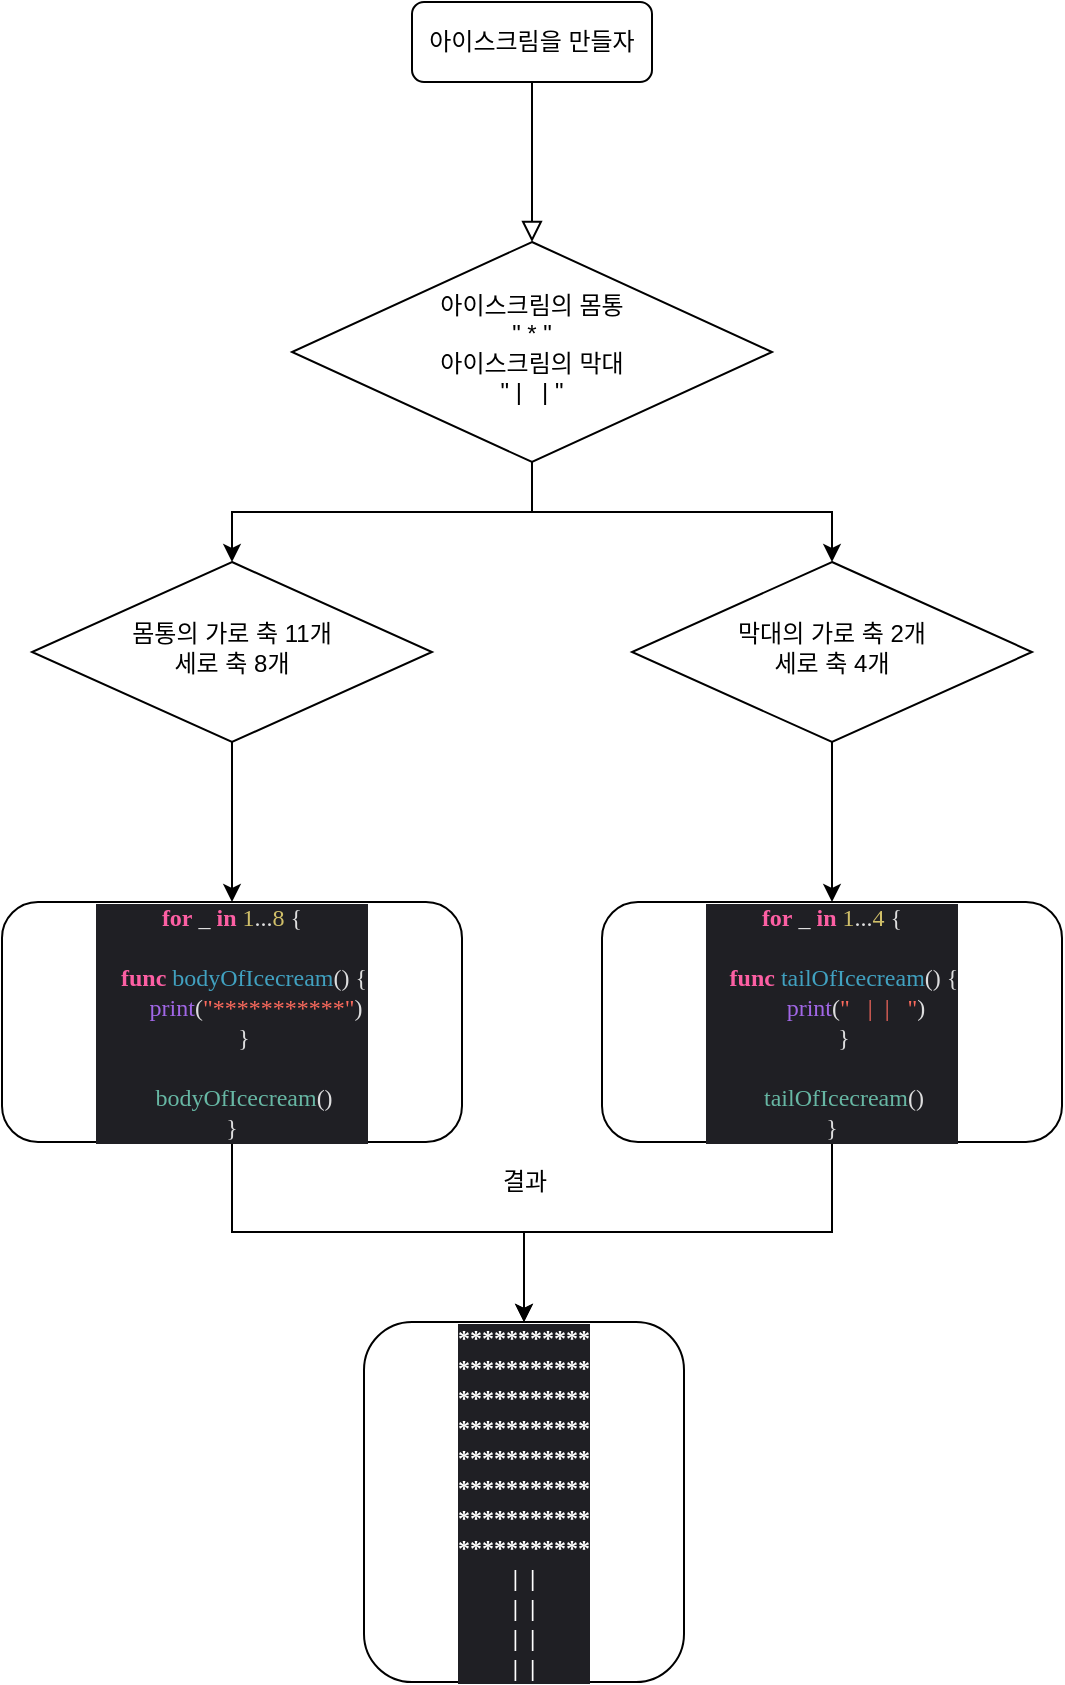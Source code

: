 <mxfile version="16.5.1" type="device"><diagram id="C5RBs43oDa-KdzZeNtuy" name="Page-1"><mxGraphModel dx="1106" dy="876" grid="1" gridSize="10" guides="1" tooltips="1" connect="1" arrows="1" fold="1" page="1" pageScale="1" pageWidth="827" pageHeight="1169" math="0" shadow="0"><root><mxCell id="WIyWlLk6GJQsqaUBKTNV-0"/><mxCell id="WIyWlLk6GJQsqaUBKTNV-1" parent="WIyWlLk6GJQsqaUBKTNV-0"/><mxCell id="WIyWlLk6GJQsqaUBKTNV-2" value="" style="rounded=0;html=1;jettySize=auto;orthogonalLoop=1;fontSize=11;endArrow=block;endFill=0;endSize=8;strokeWidth=1;shadow=0;labelBackgroundColor=none;edgeStyle=orthogonalEdgeStyle;" parent="WIyWlLk6GJQsqaUBKTNV-1" source="WIyWlLk6GJQsqaUBKTNV-3" target="WIyWlLk6GJQsqaUBKTNV-6" edge="1"><mxGeometry relative="1" as="geometry"/></mxCell><mxCell id="WIyWlLk6GJQsqaUBKTNV-3" value="아이스크림을 만들자" style="rounded=1;whiteSpace=wrap;html=1;fontSize=12;glass=0;strokeWidth=1;shadow=0;" parent="WIyWlLk6GJQsqaUBKTNV-1" vertex="1"><mxGeometry x="354" y="40" width="120" height="40" as="geometry"/></mxCell><mxCell id="avggp1iT18UD1wwY4Oex-12" style="edgeStyle=orthogonalEdgeStyle;rounded=0;orthogonalLoop=1;jettySize=auto;html=1;entryX=0.5;entryY=0;entryDx=0;entryDy=0;" edge="1" parent="WIyWlLk6GJQsqaUBKTNV-1" source="WIyWlLk6GJQsqaUBKTNV-6" target="WIyWlLk6GJQsqaUBKTNV-10"><mxGeometry relative="1" as="geometry"/></mxCell><mxCell id="avggp1iT18UD1wwY4Oex-13" style="edgeStyle=orthogonalEdgeStyle;rounded=0;orthogonalLoop=1;jettySize=auto;html=1;entryX=0.5;entryY=0;entryDx=0;entryDy=0;" edge="1" parent="WIyWlLk6GJQsqaUBKTNV-1" source="WIyWlLk6GJQsqaUBKTNV-6" target="avggp1iT18UD1wwY4Oex-0"><mxGeometry relative="1" as="geometry"/></mxCell><mxCell id="WIyWlLk6GJQsqaUBKTNV-6" value="아이스크림의 몸통 &lt;br&gt;&quot; * &quot;&lt;br&gt;아이스크림의 막대&lt;br&gt;&quot; |&amp;nbsp; &amp;nbsp;| &quot;" style="rhombus;whiteSpace=wrap;html=1;shadow=0;fontFamily=Helvetica;fontSize=12;align=center;strokeWidth=1;spacing=6;spacingTop=-4;" parent="WIyWlLk6GJQsqaUBKTNV-1" vertex="1"><mxGeometry x="294" y="160" width="240" height="110" as="geometry"/></mxCell><mxCell id="avggp1iT18UD1wwY4Oex-11" value="" style="edgeStyle=orthogonalEdgeStyle;rounded=0;orthogonalLoop=1;jettySize=auto;html=1;" edge="1" parent="WIyWlLk6GJQsqaUBKTNV-1" source="WIyWlLk6GJQsqaUBKTNV-10" target="WIyWlLk6GJQsqaUBKTNV-11"><mxGeometry relative="1" as="geometry"/></mxCell><mxCell id="WIyWlLk6GJQsqaUBKTNV-10" value="몸통의 가로 축 11개&lt;br&gt;세로 축 8개" style="rhombus;whiteSpace=wrap;html=1;shadow=0;fontFamily=Helvetica;fontSize=12;align=center;strokeWidth=1;spacing=6;spacingTop=-4;" parent="WIyWlLk6GJQsqaUBKTNV-1" vertex="1"><mxGeometry x="164" y="320" width="200" height="90" as="geometry"/></mxCell><mxCell id="avggp1iT18UD1wwY4Oex-15" value="" style="edgeStyle=orthogonalEdgeStyle;rounded=0;orthogonalLoop=1;jettySize=auto;html=1;" edge="1" parent="WIyWlLk6GJQsqaUBKTNV-1" source="WIyWlLk6GJQsqaUBKTNV-11" target="avggp1iT18UD1wwY4Oex-14"><mxGeometry relative="1" as="geometry"/></mxCell><mxCell id="WIyWlLk6GJQsqaUBKTNV-11" value="&lt;p class=&quot;p1&quot; style=&quot;margin: 0px ; font-stretch: normal ; line-height: normal ; font-family: &amp;#34;menlo&amp;#34; ; color: rgba(255 , 255 , 255 , 0.85) ; background-color: rgb(31 , 31 , 36)&quot;&gt;&lt;span class=&quot;s1&quot; style=&quot;color: rgb(252 , 95 , 163)&quot;&gt;&lt;b&gt;for&lt;/b&gt;&lt;/span&gt; _ &lt;span class=&quot;s1&quot; style=&quot;color: rgb(252 , 95 , 163)&quot;&gt;&lt;b&gt;in&lt;/b&gt;&lt;/span&gt; &lt;span class=&quot;s2&quot; style=&quot;color: rgb(208 , 191 , 105)&quot;&gt;1&lt;/span&gt;...&lt;span class=&quot;s2&quot; style=&quot;color: rgb(208 , 191 , 105)&quot;&gt;8&lt;/span&gt; {&lt;/p&gt;&lt;p class=&quot;p2&quot; style=&quot;margin: 0px ; font-stretch: normal ; line-height: normal ; font-family: &amp;#34;menlo&amp;#34; ; color: rgba(255 , 255 , 255 , 0.85) ; background-color: rgb(31 , 31 , 36) ; min-height: 14px&quot;&gt;&lt;span class=&quot;Apple-converted-space&quot;&gt;&amp;nbsp;&amp;nbsp; &amp;nbsp;&lt;/span&gt;&lt;/p&gt;&lt;p class=&quot;p3&quot; style=&quot;margin: 0px ; font-stretch: normal ; line-height: normal ; font-family: &amp;#34;menlo&amp;#34; ; color: rgb(65 , 161 , 192) ; background-color: rgb(31 , 31 , 36)&quot;&gt;&lt;span class=&quot;s3&quot; style=&quot;color: rgba(255 , 255 , 255 , 0.85)&quot;&gt;&amp;nbsp; &amp;nbsp; &lt;/span&gt;&lt;span class=&quot;s1&quot; style=&quot;color: rgb(252 , 95 , 163)&quot;&gt;&lt;b&gt;func&lt;/b&gt;&lt;/span&gt;&lt;span class=&quot;s3&quot; style=&quot;color: rgba(255 , 255 , 255 , 0.85)&quot;&gt; &lt;/span&gt;bodyOfIcecream&lt;span class=&quot;s3&quot; style=&quot;color: rgba(255 , 255 , 255 , 0.85)&quot;&gt;() {&lt;/span&gt;&lt;/p&gt;&lt;p class=&quot;p4&quot; style=&quot;margin: 0px ; font-stretch: normal ; line-height: normal ; font-family: &amp;#34;menlo&amp;#34; ; color: rgb(252 , 106 , 93) ; background-color: rgb(31 , 31 , 36)&quot;&gt;&lt;span class=&quot;s3&quot; style=&quot;color: rgba(255 , 255 , 255 , 0.85)&quot;&gt;&amp;nbsp; &amp;nbsp; &amp;nbsp; &amp;nbsp; &lt;/span&gt;&lt;span class=&quot;s4&quot; style=&quot;color: rgb(161 , 103 , 230)&quot;&gt;print&lt;/span&gt;&lt;span class=&quot;s3&quot; style=&quot;color: rgba(255 , 255 , 255 , 0.85)&quot;&gt;(&lt;/span&gt;&quot;***********&quot;&lt;span class=&quot;s3&quot; style=&quot;color: rgba(255 , 255 , 255 , 0.85)&quot;&gt;)&lt;/span&gt;&lt;/p&gt;&lt;p class=&quot;p1&quot; style=&quot;margin: 0px ; font-stretch: normal ; line-height: normal ; font-family: &amp;#34;menlo&amp;#34; ; color: rgba(255 , 255 , 255 , 0.85) ; background-color: rgb(31 , 31 , 36)&quot;&gt;&lt;span class=&quot;Apple-converted-space&quot;&gt;&amp;nbsp; &amp;nbsp; &lt;/span&gt;}&lt;/p&gt;&lt;p class=&quot;p2&quot; style=&quot;margin: 0px ; font-stretch: normal ; line-height: normal ; font-family: &amp;#34;menlo&amp;#34; ; color: rgba(255 , 255 , 255 , 0.85) ; background-color: rgb(31 , 31 , 36) ; min-height: 14px&quot;&gt;&lt;span class=&quot;Apple-converted-space&quot;&gt;&amp;nbsp;&amp;nbsp; &amp;nbsp;&lt;/span&gt;&lt;/p&gt;&lt;p class=&quot;p5&quot; style=&quot;margin: 0px ; font-stretch: normal ; line-height: normal ; font-family: &amp;#34;menlo&amp;#34; ; color: rgb(103 , 183 , 164) ; background-color: rgb(31 , 31 , 36)&quot;&gt;&lt;span class=&quot;s3&quot; style=&quot;color: rgba(255 , 255 , 255 , 0.85)&quot;&gt;&amp;nbsp; &amp;nbsp; &lt;/span&gt;bodyOfIcecream&lt;span class=&quot;s3&quot; style=&quot;color: rgba(255 , 255 , 255 , 0.85)&quot;&gt;()&lt;/span&gt;&lt;/p&gt;&lt;p class=&quot;p1&quot; style=&quot;margin: 0px ; font-stretch: normal ; line-height: normal ; font-family: &amp;#34;menlo&amp;#34; ; color: rgba(255 , 255 , 255 , 0.85) ; background-color: rgb(31 , 31 , 36)&quot;&gt;}&lt;/p&gt;" style="rounded=1;whiteSpace=wrap;html=1;fontSize=12;glass=0;strokeWidth=1;shadow=0;" parent="WIyWlLk6GJQsqaUBKTNV-1" vertex="1"><mxGeometry x="149" y="490" width="230" height="120" as="geometry"/></mxCell><mxCell id="avggp1iT18UD1wwY4Oex-10" value="" style="edgeStyle=orthogonalEdgeStyle;rounded=0;orthogonalLoop=1;jettySize=auto;html=1;" edge="1" parent="WIyWlLk6GJQsqaUBKTNV-1" source="avggp1iT18UD1wwY4Oex-0" target="avggp1iT18UD1wwY4Oex-8"><mxGeometry relative="1" as="geometry"/></mxCell><mxCell id="avggp1iT18UD1wwY4Oex-0" value="막대의 가로 축 2개&lt;br&gt;세로 축 4개" style="rhombus;whiteSpace=wrap;html=1;shadow=0;strokeWidth=1;spacing=6;spacingTop=-4;aspect=fixed;" vertex="1" parent="WIyWlLk6GJQsqaUBKTNV-1"><mxGeometry x="464" y="320" width="200" height="90" as="geometry"/></mxCell><mxCell id="avggp1iT18UD1wwY4Oex-16" value="" style="edgeStyle=orthogonalEdgeStyle;rounded=0;orthogonalLoop=1;jettySize=auto;html=1;" edge="1" parent="WIyWlLk6GJQsqaUBKTNV-1" source="avggp1iT18UD1wwY4Oex-8" target="avggp1iT18UD1wwY4Oex-14"><mxGeometry relative="1" as="geometry"/></mxCell><mxCell id="avggp1iT18UD1wwY4Oex-8" value="&lt;p class=&quot;p1&quot; style=&quot;margin: 0px ; font-stretch: normal ; line-height: normal ; font-family: &amp;#34;menlo&amp;#34; ; color: rgba(255 , 255 , 255 , 0.85) ; background-color: rgb(31 , 31 , 36)&quot;&gt;&lt;span class=&quot;s1&quot; style=&quot;color: rgb(252 , 95 , 163)&quot;&gt;&lt;b&gt;for&lt;/b&gt;&lt;/span&gt; _ &lt;span class=&quot;s1&quot; style=&quot;color: rgb(252 , 95 , 163)&quot;&gt;&lt;b&gt;in&lt;/b&gt;&lt;/span&gt; &lt;span class=&quot;s2&quot; style=&quot;color: rgb(208 , 191 , 105)&quot;&gt;1&lt;/span&gt;...&lt;span class=&quot;s2&quot; style=&quot;color: rgb(208 , 191 , 105)&quot;&gt;4&lt;/span&gt; {&lt;/p&gt;&lt;p class=&quot;p2&quot; style=&quot;margin: 0px ; font-stretch: normal ; line-height: normal ; font-family: &amp;#34;menlo&amp;#34; ; color: rgba(255 , 255 , 255 , 0.85) ; background-color: rgb(31 , 31 , 36) ; min-height: 14px&quot;&gt;&lt;span class=&quot;Apple-converted-space&quot;&gt;&amp;nbsp;&amp;nbsp; &amp;nbsp;&lt;/span&gt;&lt;/p&gt;&lt;p class=&quot;p3&quot; style=&quot;margin: 0px ; font-stretch: normal ; line-height: normal ; font-family: &amp;#34;menlo&amp;#34; ; color: rgb(65 , 161 , 192) ; background-color: rgb(31 , 31 , 36)&quot;&gt;&lt;span class=&quot;s3&quot; style=&quot;color: rgba(255 , 255 , 255 , 0.85)&quot;&gt;&amp;nbsp; &amp;nbsp; &lt;/span&gt;&lt;span class=&quot;s1&quot; style=&quot;color: rgb(252 , 95 , 163)&quot;&gt;&lt;b&gt;func&lt;/b&gt;&lt;/span&gt;&lt;span class=&quot;s3&quot; style=&quot;color: rgba(255 , 255 , 255 , 0.85)&quot;&gt; &lt;/span&gt;tailOfIcecream&lt;span class=&quot;s3&quot; style=&quot;color: rgba(255 , 255 , 255 , 0.85)&quot;&gt;() {&lt;/span&gt;&lt;/p&gt;&lt;p class=&quot;p4&quot; style=&quot;margin: 0px ; font-stretch: normal ; line-height: normal ; font-family: &amp;#34;menlo&amp;#34; ; color: rgb(252 , 106 , 93) ; background-color: rgb(31 , 31 , 36)&quot;&gt;&lt;span class=&quot;s3&quot; style=&quot;color: rgba(255 , 255 , 255 , 0.85)&quot;&gt;&amp;nbsp; &amp;nbsp; &amp;nbsp; &amp;nbsp; &lt;/span&gt;&lt;span class=&quot;s4&quot; style=&quot;color: rgb(161 , 103 , 230)&quot;&gt;print&lt;/span&gt;&lt;span class=&quot;s3&quot; style=&quot;color: rgba(255 , 255 , 255 , 0.85)&quot;&gt;(&lt;/span&gt;&quot; &lt;span class=&quot;Apple-converted-space&quot;&gt;&amp;nbsp; &lt;/span&gt;|&lt;span class=&quot;Apple-converted-space&quot;&gt;&amp;nbsp; &lt;/span&gt;| &lt;span class=&quot;Apple-converted-space&quot;&gt;&amp;nbsp; &lt;/span&gt;&quot;&lt;span class=&quot;s3&quot; style=&quot;color: rgba(255 , 255 , 255 , 0.85)&quot;&gt;)&lt;/span&gt;&lt;/p&gt;&lt;p class=&quot;p1&quot; style=&quot;margin: 0px ; font-stretch: normal ; line-height: normal ; font-family: &amp;#34;menlo&amp;#34; ; color: rgba(255 , 255 , 255 , 0.85) ; background-color: rgb(31 , 31 , 36)&quot;&gt;&lt;span class=&quot;Apple-converted-space&quot;&gt;&amp;nbsp; &amp;nbsp; &lt;/span&gt;}&lt;/p&gt;&lt;p class=&quot;p2&quot; style=&quot;margin: 0px ; font-stretch: normal ; line-height: normal ; font-family: &amp;#34;menlo&amp;#34; ; color: rgba(255 , 255 , 255 , 0.85) ; background-color: rgb(31 , 31 , 36) ; min-height: 14px&quot;&gt;&lt;span class=&quot;Apple-converted-space&quot;&gt;&amp;nbsp;&amp;nbsp; &amp;nbsp;&lt;/span&gt;&lt;/p&gt;&lt;p class=&quot;p5&quot; style=&quot;margin: 0px ; font-stretch: normal ; line-height: normal ; font-family: &amp;#34;menlo&amp;#34; ; color: rgb(103 , 183 , 164) ; background-color: rgb(31 , 31 , 36)&quot;&gt;&lt;span class=&quot;s3&quot; style=&quot;color: rgba(255 , 255 , 255 , 0.85)&quot;&gt;&amp;nbsp; &amp;nbsp; &lt;/span&gt;tailOfIcecream&lt;span class=&quot;s3&quot; style=&quot;color: rgba(255 , 255 , 255 , 0.85)&quot;&gt;()&lt;/span&gt;&lt;/p&gt;&lt;p class=&quot;p1&quot; style=&quot;margin: 0px ; font-stretch: normal ; line-height: normal ; font-family: &amp;#34;menlo&amp;#34; ; color: rgba(255 , 255 , 255 , 0.85) ; background-color: rgb(31 , 31 , 36)&quot;&gt;}&lt;/p&gt;" style="rounded=1;whiteSpace=wrap;html=1;" vertex="1" parent="WIyWlLk6GJQsqaUBKTNV-1"><mxGeometry x="449" y="490" width="230" height="120" as="geometry"/></mxCell><mxCell id="avggp1iT18UD1wwY4Oex-14" value="&lt;p class=&quot;p1&quot; style=&quot;margin: 0px ; font-stretch: normal ; line-height: normal ; font-family: &amp;#34;menlo&amp;#34; ; color: rgb(255 , 255 , 255) ; background-color: rgb(31 , 31 , 36)&quot;&gt;&lt;b&gt;***********&lt;/b&gt;&lt;/p&gt;&lt;p class=&quot;p1&quot; style=&quot;margin: 0px ; font-stretch: normal ; line-height: normal ; font-family: &amp;#34;menlo&amp;#34; ; color: rgb(255 , 255 , 255) ; background-color: rgb(31 , 31 , 36)&quot;&gt;&lt;b&gt;***********&lt;/b&gt;&lt;/p&gt;&lt;p class=&quot;p1&quot; style=&quot;margin: 0px ; font-stretch: normal ; line-height: normal ; font-family: &amp;#34;menlo&amp;#34; ; color: rgb(255 , 255 , 255) ; background-color: rgb(31 , 31 , 36)&quot;&gt;&lt;b&gt;***********&lt;/b&gt;&lt;/p&gt;&lt;p class=&quot;p1&quot; style=&quot;margin: 0px ; font-stretch: normal ; line-height: normal ; font-family: &amp;#34;menlo&amp;#34; ; color: rgb(255 , 255 , 255) ; background-color: rgb(31 , 31 , 36)&quot;&gt;&lt;b&gt;***********&lt;/b&gt;&lt;/p&gt;&lt;p class=&quot;p1&quot; style=&quot;margin: 0px ; font-stretch: normal ; line-height: normal ; font-family: &amp;#34;menlo&amp;#34; ; color: rgb(255 , 255 , 255) ; background-color: rgb(31 , 31 , 36)&quot;&gt;&lt;b&gt;***********&lt;/b&gt;&lt;/p&gt;&lt;p class=&quot;p1&quot; style=&quot;margin: 0px ; font-stretch: normal ; line-height: normal ; font-family: &amp;#34;menlo&amp;#34; ; color: rgb(255 , 255 , 255) ; background-color: rgb(31 , 31 , 36)&quot;&gt;&lt;b&gt;***********&lt;/b&gt;&lt;/p&gt;&lt;p class=&quot;p1&quot; style=&quot;margin: 0px ; font-stretch: normal ; line-height: normal ; font-family: &amp;#34;menlo&amp;#34; ; color: rgb(255 , 255 , 255) ; background-color: rgb(31 , 31 , 36)&quot;&gt;&lt;b&gt;***********&lt;/b&gt;&lt;/p&gt;&lt;p class=&quot;p1&quot; style=&quot;margin: 0px ; font-stretch: normal ; line-height: normal ; font-family: &amp;#34;menlo&amp;#34; ; color: rgb(255 , 255 , 255) ; background-color: rgb(31 , 31 , 36)&quot;&gt;&lt;b&gt;***********&lt;/b&gt;&lt;/p&gt;&lt;p class=&quot;p1&quot; style=&quot;margin: 0px ; font-stretch: normal ; line-height: normal ; font-family: &amp;#34;menlo&amp;#34; ; color: rgb(255 , 255 , 255) ; background-color: rgb(31 , 31 , 36)&quot;&gt;&lt;b&gt;&lt;span class=&quot;Apple-converted-space&quot;&gt;&amp;nbsp;&amp;nbsp; &lt;/span&gt;|&lt;span class=&quot;Apple-converted-space&quot;&gt;&amp;nbsp; &lt;/span&gt;|&lt;span class=&quot;Apple-converted-space&quot;&gt;&amp;nbsp; &amp;nbsp;&lt;/span&gt;&lt;/b&gt;&lt;/p&gt;&lt;p class=&quot;p1&quot; style=&quot;margin: 0px ; font-stretch: normal ; line-height: normal ; font-family: &amp;#34;menlo&amp;#34; ; color: rgb(255 , 255 , 255) ; background-color: rgb(31 , 31 , 36)&quot;&gt;&lt;b&gt;&lt;span class=&quot;Apple-converted-space&quot;&gt;&amp;nbsp;&amp;nbsp; &lt;/span&gt;|&lt;span class=&quot;Apple-converted-space&quot;&gt;&amp;nbsp; &lt;/span&gt;|&lt;span class=&quot;Apple-converted-space&quot;&gt;&amp;nbsp; &amp;nbsp;&lt;/span&gt;&lt;/b&gt;&lt;/p&gt;&lt;p class=&quot;p1&quot; style=&quot;margin: 0px ; font-stretch: normal ; line-height: normal ; font-family: &amp;#34;menlo&amp;#34; ; color: rgb(255 , 255 , 255) ; background-color: rgb(31 , 31 , 36)&quot;&gt;&lt;b&gt;&lt;span class=&quot;Apple-converted-space&quot;&gt;&amp;nbsp;&amp;nbsp; &lt;/span&gt;|&lt;span class=&quot;Apple-converted-space&quot;&gt;&amp;nbsp; &lt;/span&gt;|&lt;span class=&quot;Apple-converted-space&quot;&gt;&amp;nbsp; &amp;nbsp;&lt;/span&gt;&lt;/b&gt;&lt;/p&gt;&lt;p class=&quot;p1&quot; style=&quot;margin: 0px ; font-stretch: normal ; line-height: normal ; font-family: &amp;#34;menlo&amp;#34; ; color: rgb(255 , 255 , 255) ; background-color: rgb(31 , 31 , 36)&quot;&gt;&lt;b&gt;&lt;span class=&quot;Apple-converted-space&quot;&gt;&amp;nbsp;&amp;nbsp; &lt;/span&gt;|&lt;span class=&quot;Apple-converted-space&quot;&gt;&amp;nbsp; &lt;/span&gt;|&lt;span class=&quot;Apple-converted-space&quot;&gt;&amp;nbsp; &amp;nbsp;&lt;/span&gt;&lt;/b&gt;&lt;/p&gt;" style="whiteSpace=wrap;html=1;rounded=1;glass=0;strokeWidth=1;shadow=0;" vertex="1" parent="WIyWlLk6GJQsqaUBKTNV-1"><mxGeometry x="330" y="700" width="160" height="180" as="geometry"/></mxCell><mxCell id="avggp1iT18UD1wwY4Oex-17" value="결과" style="text;html=1;align=center;verticalAlign=middle;resizable=0;points=[];autosize=1;strokeColor=none;fillColor=none;" vertex="1" parent="WIyWlLk6GJQsqaUBKTNV-1"><mxGeometry x="390" y="620" width="40" height="20" as="geometry"/></mxCell></root></mxGraphModel></diagram></mxfile>